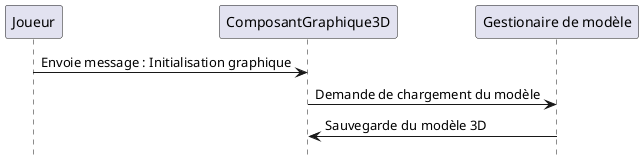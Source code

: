 @startuml
hide footbox

participant "Joueur" as joueur
participant "ComposantGraphique3D" as compGraph
participant "Gestionaire de modèle" as gestioMod

joueur -> compGraph : Envoie message : Initialisation graphique
compGraph -> gestioMod : Demande de chargement du modèle
compGraph <- gestioMod : Sauvegarde du modèle 3D

@enduml